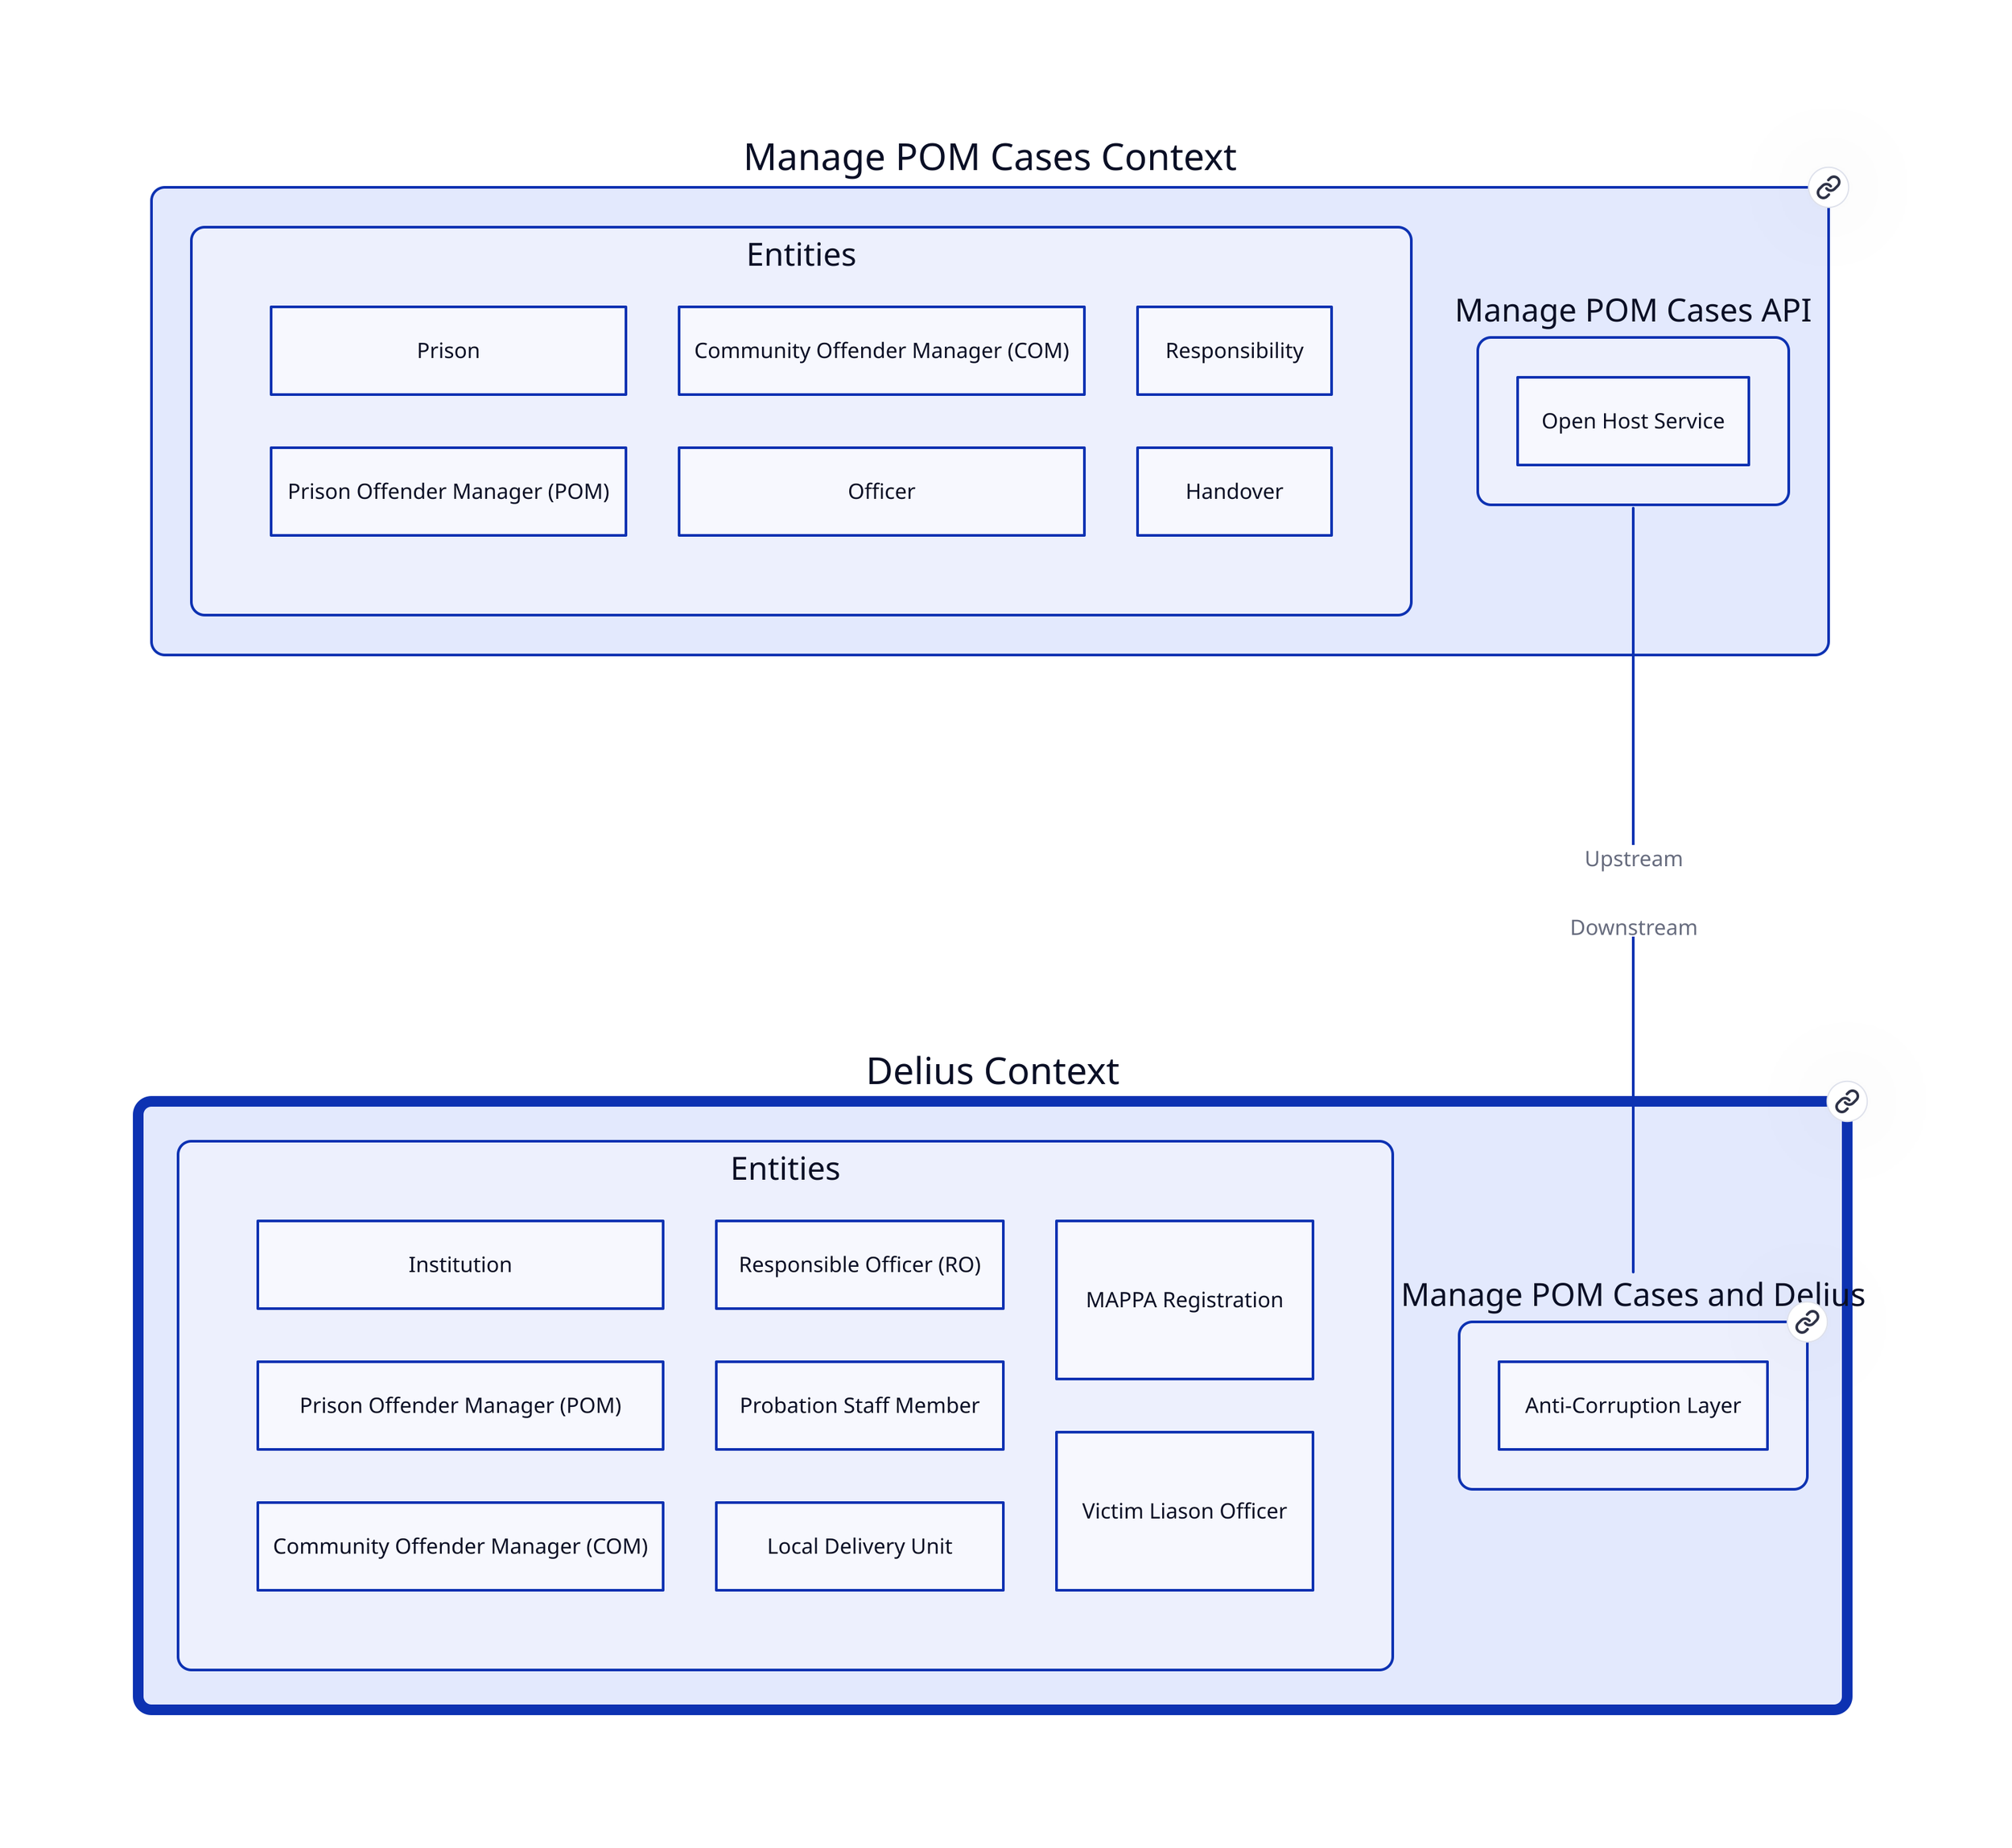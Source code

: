 
style {
  fill: "#ffffff"
}

context-manage-offences: Manage POM Cases Context {
  link: https://github.com/ministryofjustice/offender-management-allocation-manager

  entities: Entities {
    grid-columns: 3
    prison: Prison
    pom: Prison Offender Manager (POM)
    com: Community Offender Manager (COM)
    officer: Officer
    responsiblity: Responsibility
    handover: Handover
  }

  interface: Manage POM Cases API {
    type: Open Host Service
  }
}

context-delius: Delius Context {
  link: https://github.com/ministryofjustice/delius
  style.stroke-width: 8

  entities: Entities {
    grid-columns: 3
    institution: Institution
    pom: Prison Offender Manager (POM)
    com: Community Offender Manager (COM)
    responsible-officer: Responsible Officer (RO)
    staff: Probation Staff Member
    local-delivery-unit: Local Delivery Unit
    mappa: MAPPA Registration
    victim-liason-officer: Victim Liason Officer
  }
  interface: Manage POM Cases and Delius {
    link: https://ministryofjustice.github.io/hmpps-probation-integration-services/tech-docs/projects/manage-pom-cases-and-delius/
    type: Anti-Corruption Layer
  }
}

context-manage-offences.interface--context-delius.interface: Upstream\n\n\nDownstream

*.style.border-radius: 10
*.*.style.border-radius: 10
*.*.style.stroke-width: 2
